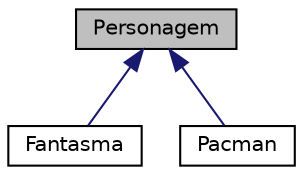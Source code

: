digraph "Personagem"
{
 // LATEX_PDF_SIZE
  edge [fontname="Helvetica",fontsize="10",labelfontname="Helvetica",labelfontsize="10"];
  node [fontname="Helvetica",fontsize="10",shape=record];
  Node1 [label="Personagem",height=0.2,width=0.4,color="black", fillcolor="grey75", style="filled", fontcolor="black",tooltip=" "];
  Node1 -> Node2 [dir="back",color="midnightblue",fontsize="10",style="solid"];
  Node2 [label="Fantasma",height=0.2,width=0.4,color="black", fillcolor="white", style="filled",URL="$classFantasma.html",tooltip=" "];
  Node1 -> Node3 [dir="back",color="midnightblue",fontsize="10",style="solid"];
  Node3 [label="Pacman",height=0.2,width=0.4,color="black", fillcolor="white", style="filled",URL="$classPacman.html",tooltip=" "];
}
